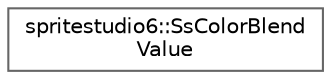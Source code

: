 digraph "Graphical Class Hierarchy"
{
 // LATEX_PDF_SIZE
  bgcolor="transparent";
  edge [fontname=Helvetica,fontsize=10,labelfontname=Helvetica,labelfontsize=10];
  node [fontname=Helvetica,fontsize=10,shape=box,height=0.2,width=0.4];
  rankdir="LR";
  Node0 [id="Node000000",label="spritestudio6::SsColorBlend\lValue",height=0.2,width=0.4,color="grey40", fillcolor="white", style="filled",URL="$structspritestudio6_1_1_ss_color_blend_value.html",tooltip="カラーブレンドキーのカラー値"];
}
